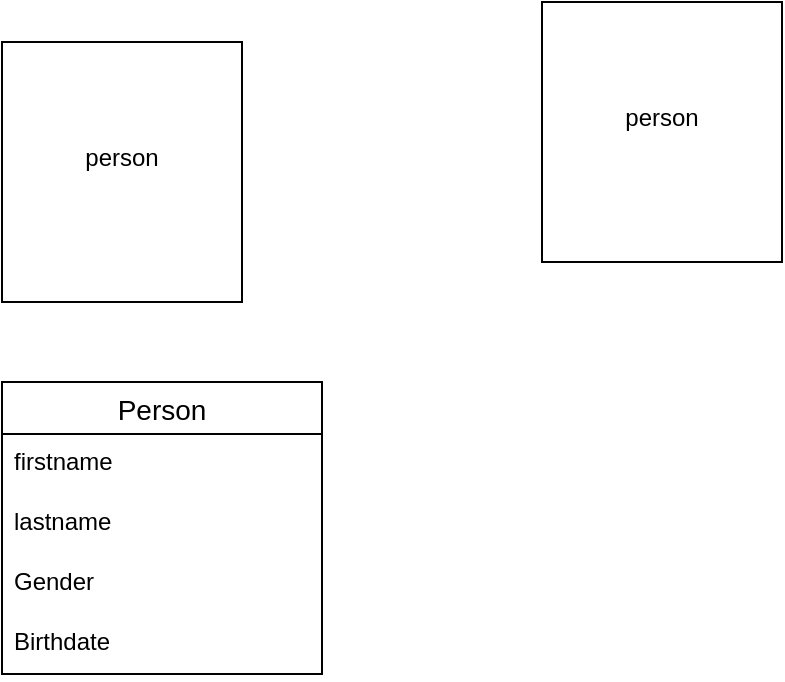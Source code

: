 <mxfile version="24.8.3">
  <diagram name="Page-1" id="Mpr27-hh_Rr52EJVnXrc">
    <mxGraphModel dx="1050" dy="618" grid="1" gridSize="10" guides="1" tooltips="1" connect="1" arrows="1" fold="1" page="1" pageScale="1" pageWidth="827" pageHeight="1169" math="0" shadow="0">
      <root>
        <mxCell id="0" />
        <mxCell id="1" parent="0" />
        <mxCell id="RT2dwashtf7dHHnjhqL0-1" value="person&lt;div&gt;&lt;br&gt;&lt;/div&gt;" style="rounded=0;whiteSpace=wrap;html=1;" vertex="1" parent="1">
          <mxGeometry x="110" y="80" width="120" height="130" as="geometry" />
        </mxCell>
        <mxCell id="RT2dwashtf7dHHnjhqL0-2" value="person&lt;div&gt;&lt;br&gt;&lt;/div&gt;" style="rounded=0;whiteSpace=wrap;html=1;" vertex="1" parent="1">
          <mxGeometry x="380" y="60" width="120" height="130" as="geometry" />
        </mxCell>
        <mxCell id="RT2dwashtf7dHHnjhqL0-16" value="Person" style="swimlane;fontStyle=0;childLayout=stackLayout;horizontal=1;startSize=26;horizontalStack=0;resizeParent=1;resizeParentMax=0;resizeLast=0;collapsible=1;marginBottom=0;align=center;fontSize=14;" vertex="1" parent="1">
          <mxGeometry x="110" y="250" width="160" height="146" as="geometry">
            <mxRectangle x="370" y="260" width="80" height="30" as="alternateBounds" />
          </mxGeometry>
        </mxCell>
        <mxCell id="RT2dwashtf7dHHnjhqL0-17" value="firstname" style="text;strokeColor=none;fillColor=none;spacingLeft=4;spacingRight=4;overflow=hidden;rotatable=0;points=[[0,0.5],[1,0.5]];portConstraint=eastwest;fontSize=12;whiteSpace=wrap;html=1;" vertex="1" parent="RT2dwashtf7dHHnjhqL0-16">
          <mxGeometry y="26" width="160" height="30" as="geometry" />
        </mxCell>
        <mxCell id="RT2dwashtf7dHHnjhqL0-18" value="lastname&lt;span style=&quot;white-space: pre;&quot;&gt;&#x9;&lt;/span&gt;" style="text;strokeColor=none;fillColor=none;spacingLeft=4;spacingRight=4;overflow=hidden;rotatable=0;points=[[0,0.5],[1,0.5]];portConstraint=eastwest;fontSize=12;whiteSpace=wrap;html=1;" vertex="1" parent="RT2dwashtf7dHHnjhqL0-16">
          <mxGeometry y="56" width="160" height="30" as="geometry" />
        </mxCell>
        <mxCell id="RT2dwashtf7dHHnjhqL0-19" value="Gender" style="text;strokeColor=none;fillColor=none;spacingLeft=4;spacingRight=4;overflow=hidden;rotatable=0;points=[[0,0.5],[1,0.5]];portConstraint=eastwest;fontSize=12;whiteSpace=wrap;html=1;" vertex="1" parent="RT2dwashtf7dHHnjhqL0-16">
          <mxGeometry y="86" width="160" height="30" as="geometry" />
        </mxCell>
        <mxCell id="RT2dwashtf7dHHnjhqL0-20" value="Birthdate" style="text;strokeColor=none;fillColor=none;spacingLeft=4;spacingRight=4;overflow=hidden;rotatable=0;points=[[0,0.5],[1,0.5]];portConstraint=eastwest;fontSize=12;whiteSpace=wrap;html=1;" vertex="1" parent="RT2dwashtf7dHHnjhqL0-16">
          <mxGeometry y="116" width="160" height="30" as="geometry" />
        </mxCell>
      </root>
    </mxGraphModel>
  </diagram>
</mxfile>
